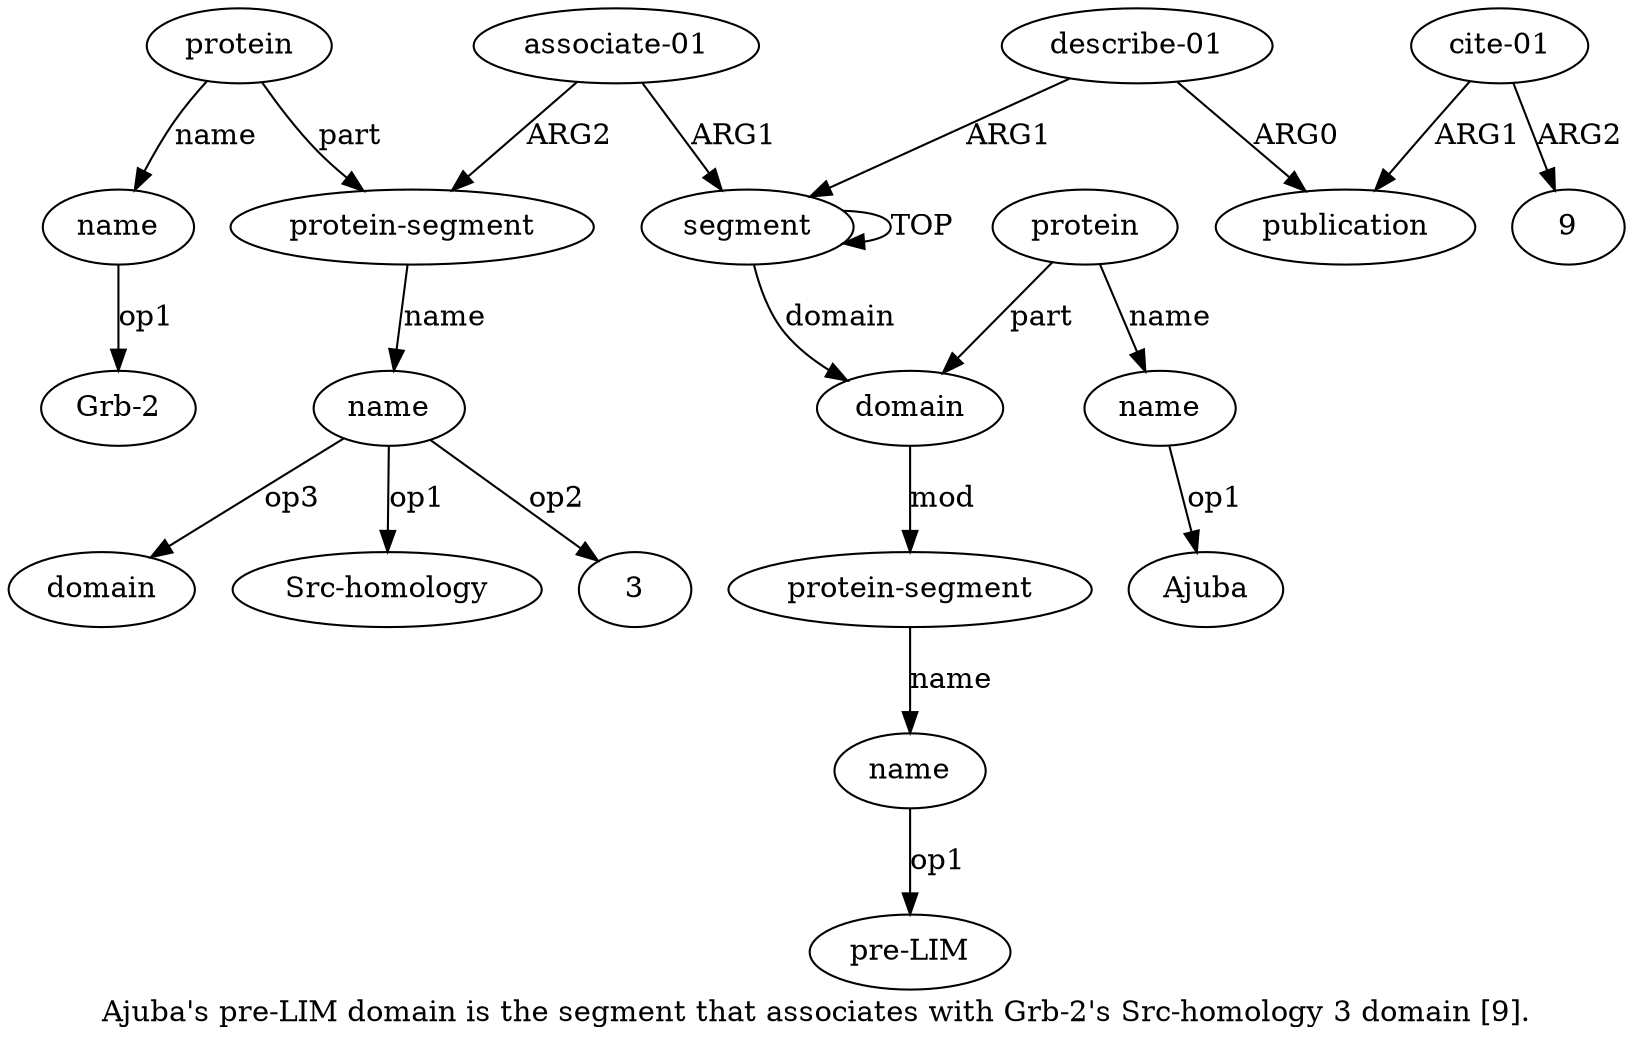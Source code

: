 digraph  {
	graph [label="Ajuba's pre-LIM domain is the segment that associates with Grb-2's Src-homology 3 domain [9]."];
	node [label="\N"];
	"a5 Grb-2"	 [color=black,
		gold_ind=-1,
		gold_label="Grb-2",
		label="Grb-2",
		test_ind=-1,
		test_label="Grb-2"];
	"a3 Src-homology"	 [color=black,
		gold_ind=-1,
		gold_label="Src-homology",
		label="Src-homology",
		test_ind=-1,
		test_label="Src-homology"];
	a11	 [color=black,
		gold_ind=11,
		gold_label=name,
		label=name,
		test_ind=11,
		test_label=name];
	"a11 Ajuba"	 [color=black,
		gold_ind=-1,
		gold_label=Ajuba,
		label=Ajuba,
		test_ind=-1,
		test_label=Ajuba];
	a11 -> "a11 Ajuba" [key=0,
	color=black,
	gold_label=op1,
	label=op1,
	test_label=op1];
a10 [color=black,
	gold_ind=10,
	gold_label=protein,
	label=protein,
	test_ind=10,
	test_label=protein];
a10 -> a11 [key=0,
color=black,
gold_label=name,
label=name,
test_label=name];
a9 [color=black,
gold_ind=9,
gold_label=domain,
label=domain,
test_ind=9,
test_label=domain];
a10 -> a9 [key=0,
color=black,
gold_label=part,
label=part,
test_label=part];
a13 [color=black,
gold_ind=13,
gold_label=name,
label=name,
test_ind=13,
test_label=name];
"a13 pre-LIM" [color=black,
gold_ind=-1,
gold_label="pre-LIM",
label="pre-LIM",
test_ind=-1,
test_label="pre-LIM"];
a13 -> "a13 pre-LIM" [key=0,
color=black,
gold_label=op1,
label=op1,
test_label=op1];
a12 [color=black,
gold_ind=12,
gold_label="protein-segment",
label="protein-segment",
test_ind=12,
test_label="protein-segment"];
a12 -> a13 [key=0,
color=black,
gold_label=name,
label=name,
test_label=name];
"a3 3" [color=black,
gold_ind=-1,
gold_label=3,
label=3,
test_ind=-1,
test_label=3];
"a8 9" [color=black,
gold_ind=-1,
gold_label=9,
label=9,
test_ind=-1,
test_label=9];
a1 [color=black,
gold_ind=1,
gold_label="associate-01",
label="associate-01",
test_ind=1,
test_label="associate-01"];
a0 [color=black,
gold_ind=0,
gold_label=segment,
label=segment,
test_ind=0,
test_label=segment];
a1 -> a0 [key=0,
color=black,
gold_label=ARG1,
label=ARG1,
test_label=ARG1];
a2 [color=black,
gold_ind=2,
gold_label="protein-segment",
label="protein-segment",
test_ind=2,
test_label="protein-segment"];
a1 -> a2 [key=0,
color=black,
gold_label=ARG2,
label=ARG2,
test_label=ARG2];
a0 -> a0 [key=0,
color=black,
gold_label=TOP,
label=TOP,
test_label=TOP];
a0 -> a9 [key=0,
color=black,
gold_label=domain,
label=domain,
test_label=domain];
a3 [color=black,
gold_ind=3,
gold_label=name,
label=name,
test_ind=3,
test_label=name];
a3 -> "a3 Src-homology" [key=0,
color=black,
gold_label=op1,
label=op1,
test_label=op1];
a3 -> "a3 3" [key=0,
color=black,
gold_label=op2,
label=op2,
test_label=op2];
"a3 domain" [color=black,
gold_ind=-1,
gold_label=domain,
label=domain,
test_ind=-1,
test_label=domain];
a3 -> "a3 domain" [key=0,
color=black,
gold_label=op3,
label=op3,
test_label=op3];
a2 -> a3 [key=0,
color=black,
gold_label=name,
label=name,
test_label=name];
a5 [color=black,
gold_ind=5,
gold_label=name,
label=name,
test_ind=5,
test_label=name];
a5 -> "a5 Grb-2" [key=0,
color=black,
gold_label=op1,
label=op1,
test_label=op1];
a4 [color=black,
gold_ind=4,
gold_label=protein,
label=protein,
test_ind=4,
test_label=protein];
a4 -> a2 [key=0,
color=black,
gold_label=part,
label=part,
test_label=part];
a4 -> a5 [key=0,
color=black,
gold_label=name,
label=name,
test_label=name];
a7 [color=black,
gold_ind=7,
gold_label=publication,
label=publication,
test_ind=7,
test_label=publication];
a6 [color=black,
gold_ind=6,
gold_label="describe-01",
label="describe-01",
test_ind=6,
test_label="describe-01"];
a6 -> a0 [key=0,
color=black,
gold_label=ARG1,
label=ARG1,
test_label=ARG1];
a6 -> a7 [key=0,
color=black,
gold_label=ARG0,
label=ARG0,
test_label=ARG0];
a9 -> a12 [key=0,
color=black,
gold_label=mod,
label=mod,
test_label=mod];
a8 [color=black,
gold_ind=8,
gold_label="cite-01",
label="cite-01",
test_ind=8,
test_label="cite-01"];
a8 -> "a8 9" [key=0,
color=black,
gold_label=ARG2,
label=ARG2,
test_label=ARG2];
a8 -> a7 [key=0,
color=black,
gold_label=ARG1,
label=ARG1,
test_label=ARG1];
}
